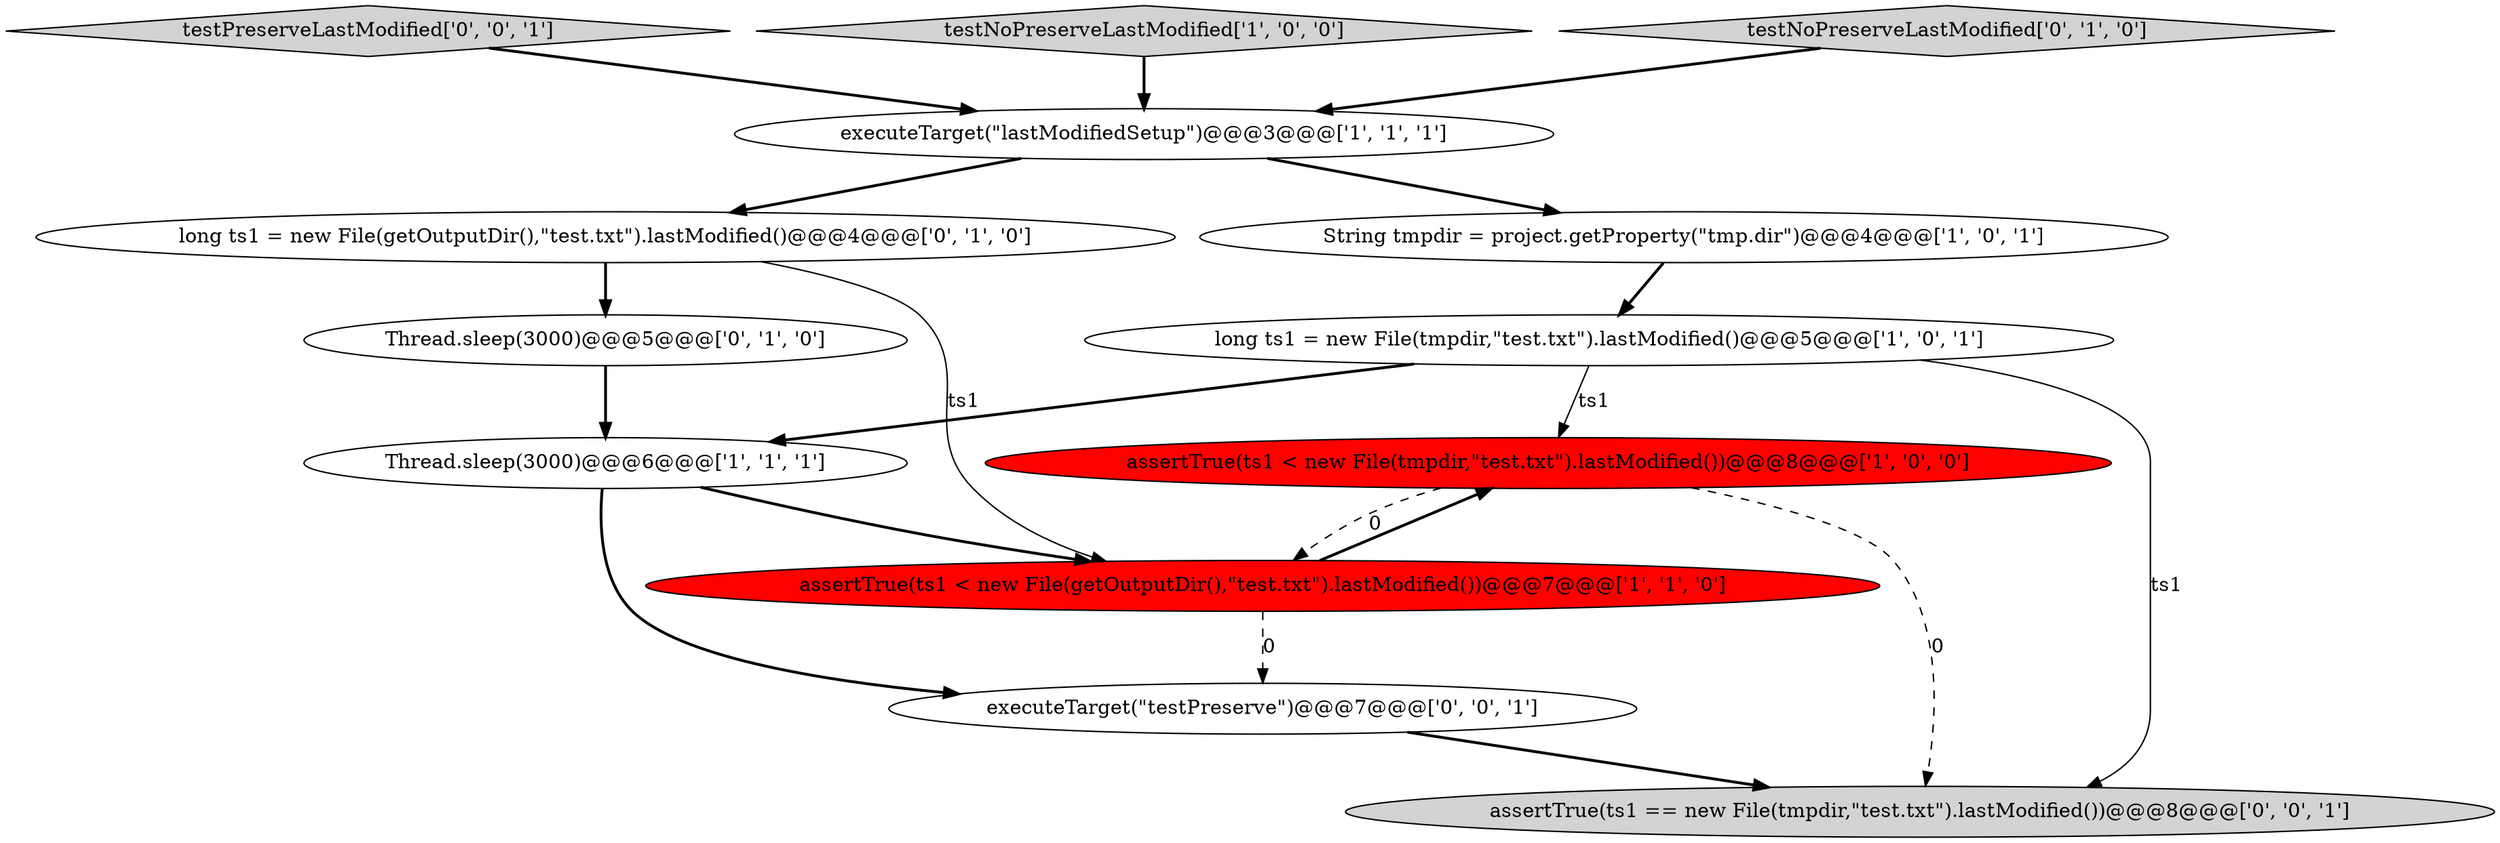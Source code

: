digraph {
11 [style = filled, label = "testPreserveLastModified['0', '0', '1']", fillcolor = lightgray, shape = diamond image = "AAA0AAABBB3BBB"];
5 [style = filled, label = "assertTrue(ts1 < new File(getOutputDir(),\"test.txt\").lastModified())@@@7@@@['1', '1', '0']", fillcolor = red, shape = ellipse image = "AAA1AAABBB1BBB"];
2 [style = filled, label = "String tmpdir = project.getProperty(\"tmp.dir\")@@@4@@@['1', '0', '1']", fillcolor = white, shape = ellipse image = "AAA0AAABBB1BBB"];
4 [style = filled, label = "executeTarget(\"lastModifiedSetup\")@@@3@@@['1', '1', '1']", fillcolor = white, shape = ellipse image = "AAA0AAABBB1BBB"];
12 [style = filled, label = "assertTrue(ts1 == new File(tmpdir,\"test.txt\").lastModified())@@@8@@@['0', '0', '1']", fillcolor = lightgray, shape = ellipse image = "AAA0AAABBB3BBB"];
10 [style = filled, label = "executeTarget(\"testPreserve\")@@@7@@@['0', '0', '1']", fillcolor = white, shape = ellipse image = "AAA0AAABBB3BBB"];
9 [style = filled, label = "Thread.sleep(3000)@@@5@@@['0', '1', '0']", fillcolor = white, shape = ellipse image = "AAA0AAABBB2BBB"];
1 [style = filled, label = "long ts1 = new File(tmpdir,\"test.txt\").lastModified()@@@5@@@['1', '0', '1']", fillcolor = white, shape = ellipse image = "AAA0AAABBB1BBB"];
7 [style = filled, label = "long ts1 = new File(getOutputDir(),\"test.txt\").lastModified()@@@4@@@['0', '1', '0']", fillcolor = white, shape = ellipse image = "AAA0AAABBB2BBB"];
6 [style = filled, label = "assertTrue(ts1 < new File(tmpdir,\"test.txt\").lastModified())@@@8@@@['1', '0', '0']", fillcolor = red, shape = ellipse image = "AAA1AAABBB1BBB"];
0 [style = filled, label = "Thread.sleep(3000)@@@6@@@['1', '1', '1']", fillcolor = white, shape = ellipse image = "AAA0AAABBB1BBB"];
3 [style = filled, label = "testNoPreserveLastModified['1', '0', '0']", fillcolor = lightgray, shape = diamond image = "AAA0AAABBB1BBB"];
8 [style = filled, label = "testNoPreserveLastModified['0', '1', '0']", fillcolor = lightgray, shape = diamond image = "AAA0AAABBB2BBB"];
7->9 [style = bold, label=""];
1->6 [style = solid, label="ts1"];
11->4 [style = bold, label=""];
0->10 [style = bold, label=""];
7->5 [style = solid, label="ts1"];
4->2 [style = bold, label=""];
1->0 [style = bold, label=""];
5->6 [style = bold, label=""];
9->0 [style = bold, label=""];
8->4 [style = bold, label=""];
5->10 [style = dashed, label="0"];
1->12 [style = solid, label="ts1"];
10->12 [style = bold, label=""];
3->4 [style = bold, label=""];
2->1 [style = bold, label=""];
4->7 [style = bold, label=""];
6->5 [style = dashed, label="0"];
0->5 [style = bold, label=""];
6->12 [style = dashed, label="0"];
}
